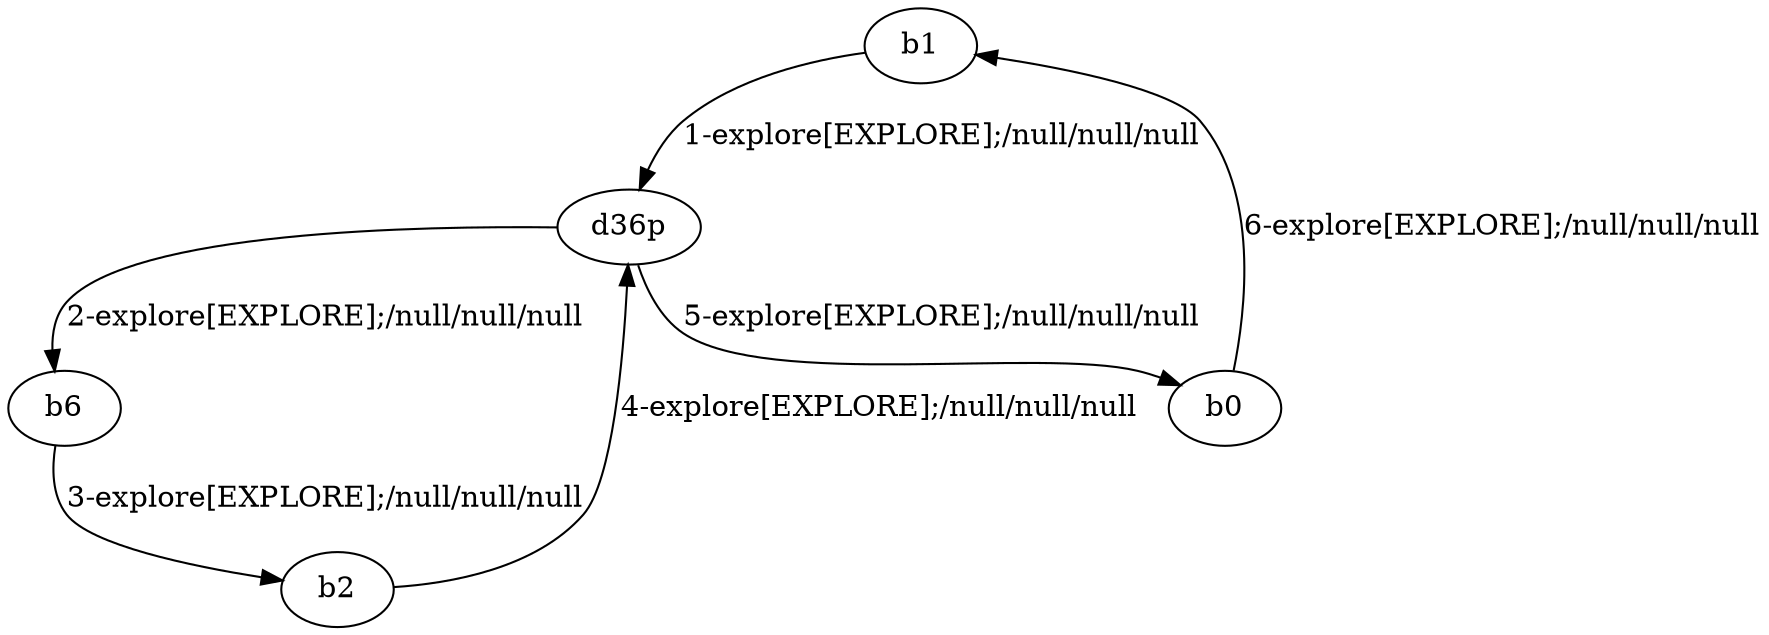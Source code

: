 # Total number of goals covered by this test: 2
# b6 --> b2
# d36p --> b0

digraph g {
"b1" -> "d36p" [label = "1-explore[EXPLORE];/null/null/null"];
"d36p" -> "b6" [label = "2-explore[EXPLORE];/null/null/null"];
"b6" -> "b2" [label = "3-explore[EXPLORE];/null/null/null"];
"b2" -> "d36p" [label = "4-explore[EXPLORE];/null/null/null"];
"d36p" -> "b0" [label = "5-explore[EXPLORE];/null/null/null"];
"b0" -> "b1" [label = "6-explore[EXPLORE];/null/null/null"];
}